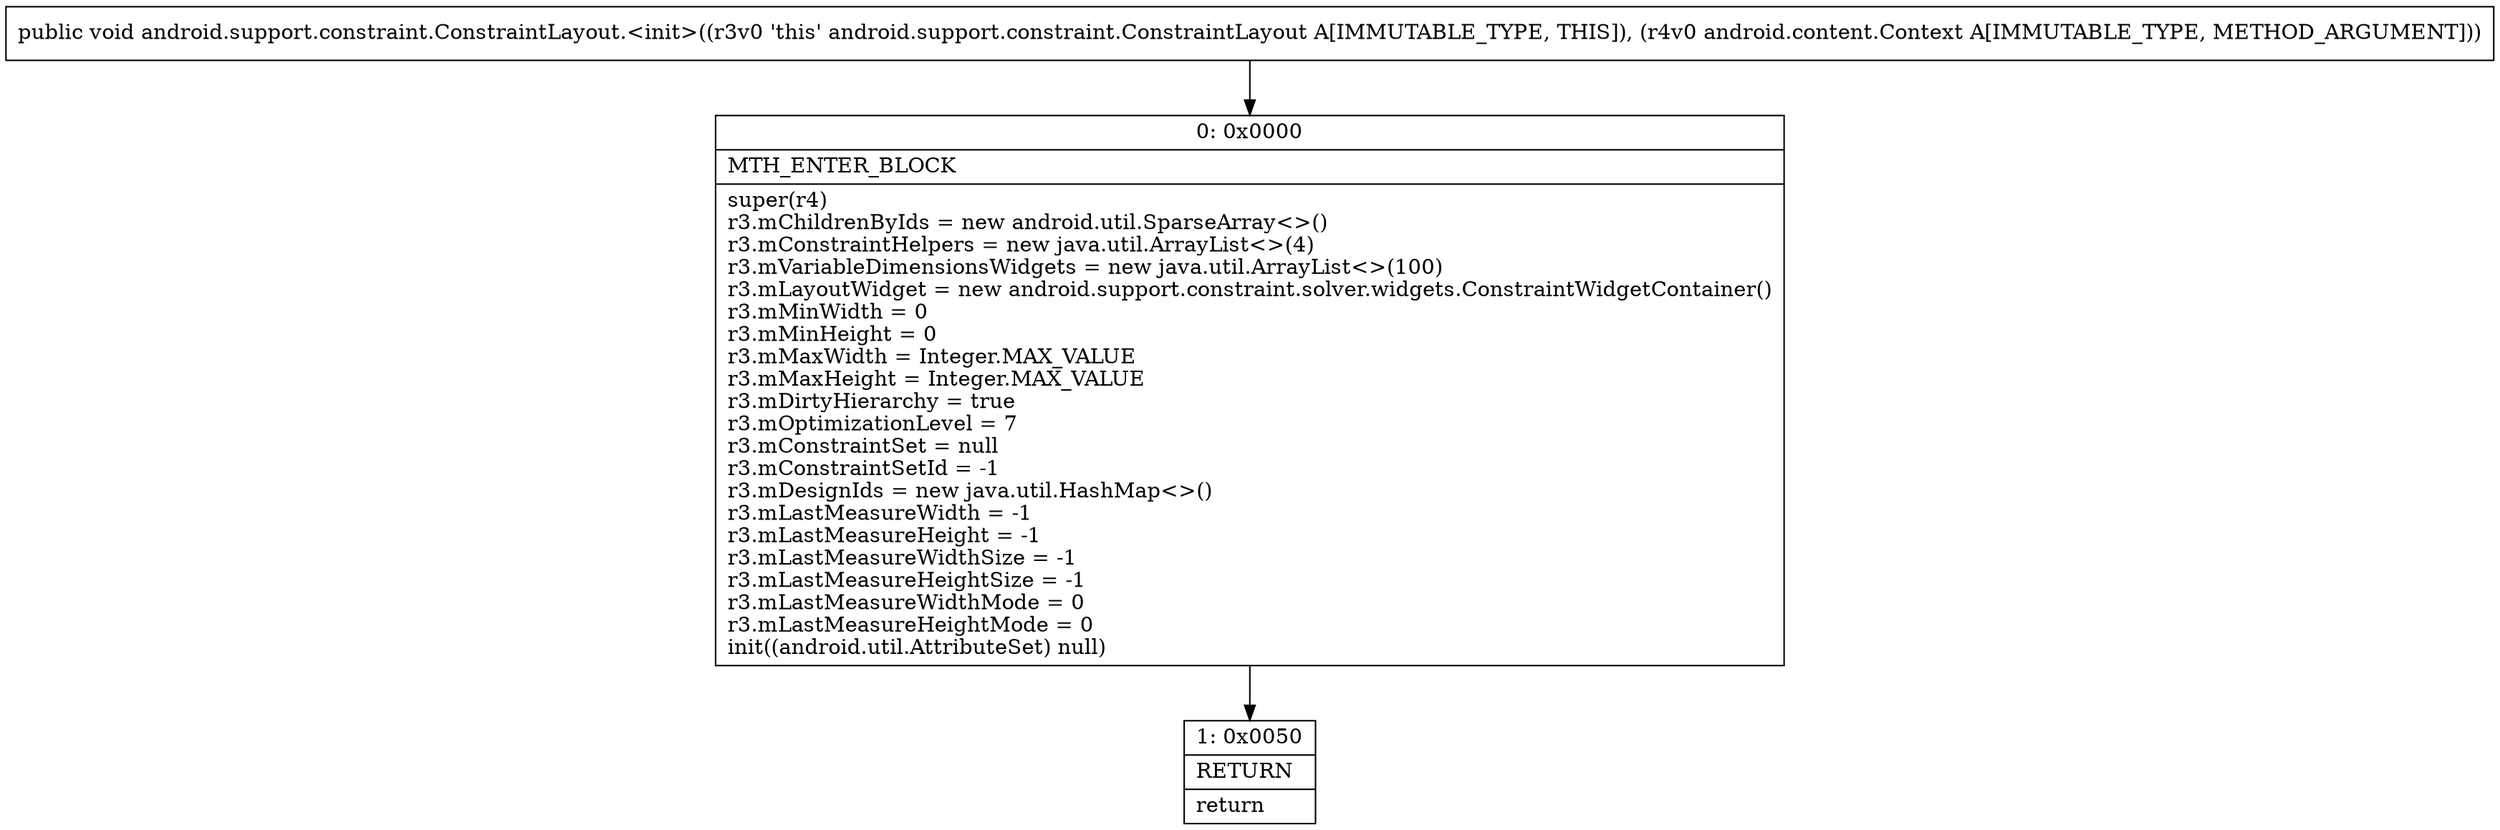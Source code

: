 digraph "CFG forandroid.support.constraint.ConstraintLayout.\<init\>(Landroid\/content\/Context;)V" {
Node_0 [shape=record,label="{0\:\ 0x0000|MTH_ENTER_BLOCK\l|super(r4)\lr3.mChildrenByIds = new android.util.SparseArray\<\>()\lr3.mConstraintHelpers = new java.util.ArrayList\<\>(4)\lr3.mVariableDimensionsWidgets = new java.util.ArrayList\<\>(100)\lr3.mLayoutWidget = new android.support.constraint.solver.widgets.ConstraintWidgetContainer()\lr3.mMinWidth = 0\lr3.mMinHeight = 0\lr3.mMaxWidth = Integer.MAX_VALUE\lr3.mMaxHeight = Integer.MAX_VALUE\lr3.mDirtyHierarchy = true\lr3.mOptimizationLevel = 7\lr3.mConstraintSet = null\lr3.mConstraintSetId = \-1\lr3.mDesignIds = new java.util.HashMap\<\>()\lr3.mLastMeasureWidth = \-1\lr3.mLastMeasureHeight = \-1\lr3.mLastMeasureWidthSize = \-1\lr3.mLastMeasureHeightSize = \-1\lr3.mLastMeasureWidthMode = 0\lr3.mLastMeasureHeightMode = 0\linit((android.util.AttributeSet) null)\l}"];
Node_1 [shape=record,label="{1\:\ 0x0050|RETURN\l|return\l}"];
MethodNode[shape=record,label="{public void android.support.constraint.ConstraintLayout.\<init\>((r3v0 'this' android.support.constraint.ConstraintLayout A[IMMUTABLE_TYPE, THIS]), (r4v0 android.content.Context A[IMMUTABLE_TYPE, METHOD_ARGUMENT])) }"];
MethodNode -> Node_0;
Node_0 -> Node_1;
}

